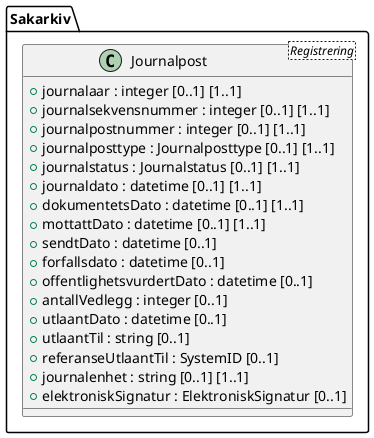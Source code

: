 @startuml
class Sakarkiv.Journalpost <Registrering> {
  +journalaar : integer [0..1] [1..1]
  +journalsekvensnummer : integer [0..1] [1..1]
  +journalpostnummer : integer [0..1] [1..1]
  +journalposttype : Journalposttype [0..1] [1..1]
  +journalstatus : Journalstatus [0..1] [1..1]
  +journaldato : datetime [0..1] [1..1]
  +dokumentetsDato : datetime [0..1] [1..1]
  +mottattDato : datetime [0..1] [1..1]
  +sendtDato : datetime [0..1]
  +forfallsdato : datetime [0..1]
  +offentlighetsvurdertDato : datetime [0..1]
  +antallVedlegg : integer [0..1]
  +utlaantDato : datetime [0..1]
  +utlaantTil : string [0..1]
  +referanseUtlaantTil : SystemID [0..1]
  +journalenhet : string [0..1] [1..1]
  +elektroniskSignatur : ElektroniskSignatur [0..1]
}
@enduml

